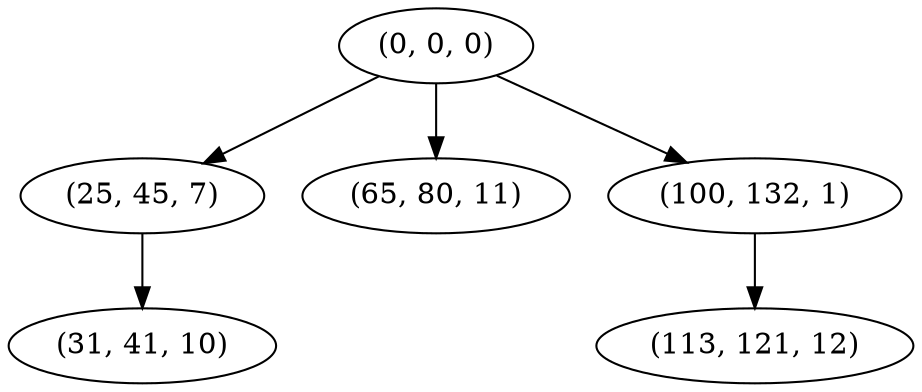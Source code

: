 digraph tree {
    "(0, 0, 0)";
    "(25, 45, 7)";
    "(31, 41, 10)";
    "(65, 80, 11)";
    "(100, 132, 1)";
    "(113, 121, 12)";
    "(0, 0, 0)" -> "(25, 45, 7)";
    "(0, 0, 0)" -> "(65, 80, 11)";
    "(0, 0, 0)" -> "(100, 132, 1)";
    "(25, 45, 7)" -> "(31, 41, 10)";
    "(100, 132, 1)" -> "(113, 121, 12)";
}
